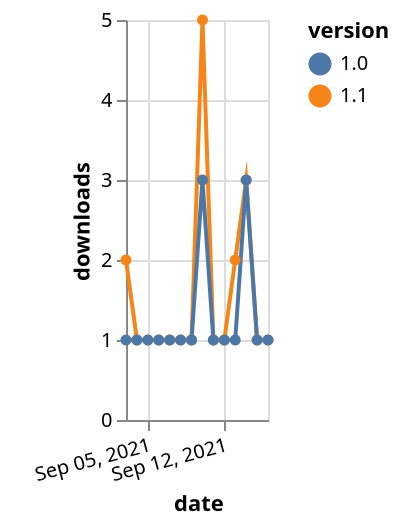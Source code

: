 {"$schema": "https://vega.github.io/schema/vega-lite/v5.json", "description": "A simple bar chart with embedded data.", "data": {"values": [{"date": "2021-09-03", "total": 216, "delta": 2, "version": "1.1"}, {"date": "2021-09-04", "total": 217, "delta": 1, "version": "1.1"}, {"date": "2021-09-05", "total": 218, "delta": 1, "version": "1.1"}, {"date": "2021-09-06", "total": 219, "delta": 1, "version": "1.1"}, {"date": "2021-09-07", "total": 220, "delta": 1, "version": "1.1"}, {"date": "2021-09-08", "total": 221, "delta": 1, "version": "1.1"}, {"date": "2021-09-09", "total": 222, "delta": 1, "version": "1.1"}, {"date": "2021-09-10", "total": 227, "delta": 5, "version": "1.1"}, {"date": "2021-09-11", "total": 228, "delta": 1, "version": "1.1"}, {"date": "2021-09-12", "total": 229, "delta": 1, "version": "1.1"}, {"date": "2021-09-13", "total": 231, "delta": 2, "version": "1.1"}, {"date": "2021-09-14", "total": 234, "delta": 3, "version": "1.1"}, {"date": "2021-09-15", "total": 235, "delta": 1, "version": "1.1"}, {"date": "2021-09-16", "total": 236, "delta": 1, "version": "1.1"}, {"date": "2021-09-03", "total": 205, "delta": 1, "version": "1.0"}, {"date": "2021-09-04", "total": 206, "delta": 1, "version": "1.0"}, {"date": "2021-09-05", "total": 207, "delta": 1, "version": "1.0"}, {"date": "2021-09-06", "total": 208, "delta": 1, "version": "1.0"}, {"date": "2021-09-07", "total": 209, "delta": 1, "version": "1.0"}, {"date": "2021-09-08", "total": 210, "delta": 1, "version": "1.0"}, {"date": "2021-09-09", "total": 211, "delta": 1, "version": "1.0"}, {"date": "2021-09-10", "total": 214, "delta": 3, "version": "1.0"}, {"date": "2021-09-11", "total": 215, "delta": 1, "version": "1.0"}, {"date": "2021-09-12", "total": 216, "delta": 1, "version": "1.0"}, {"date": "2021-09-13", "total": 217, "delta": 1, "version": "1.0"}, {"date": "2021-09-14", "total": 220, "delta": 3, "version": "1.0"}, {"date": "2021-09-15", "total": 221, "delta": 1, "version": "1.0"}, {"date": "2021-09-16", "total": 222, "delta": 1, "version": "1.0"}]}, "width": "container", "mark": {"type": "line", "point": {"filled": true}}, "encoding": {"x": {"field": "date", "type": "temporal", "timeUnit": "yearmonthdate", "title": "date", "axis": {"labelAngle": -15}}, "y": {"field": "delta", "type": "quantitative", "title": "downloads"}, "color": {"field": "version", "type": "nominal"}, "tooltip": {"field": "delta"}}}